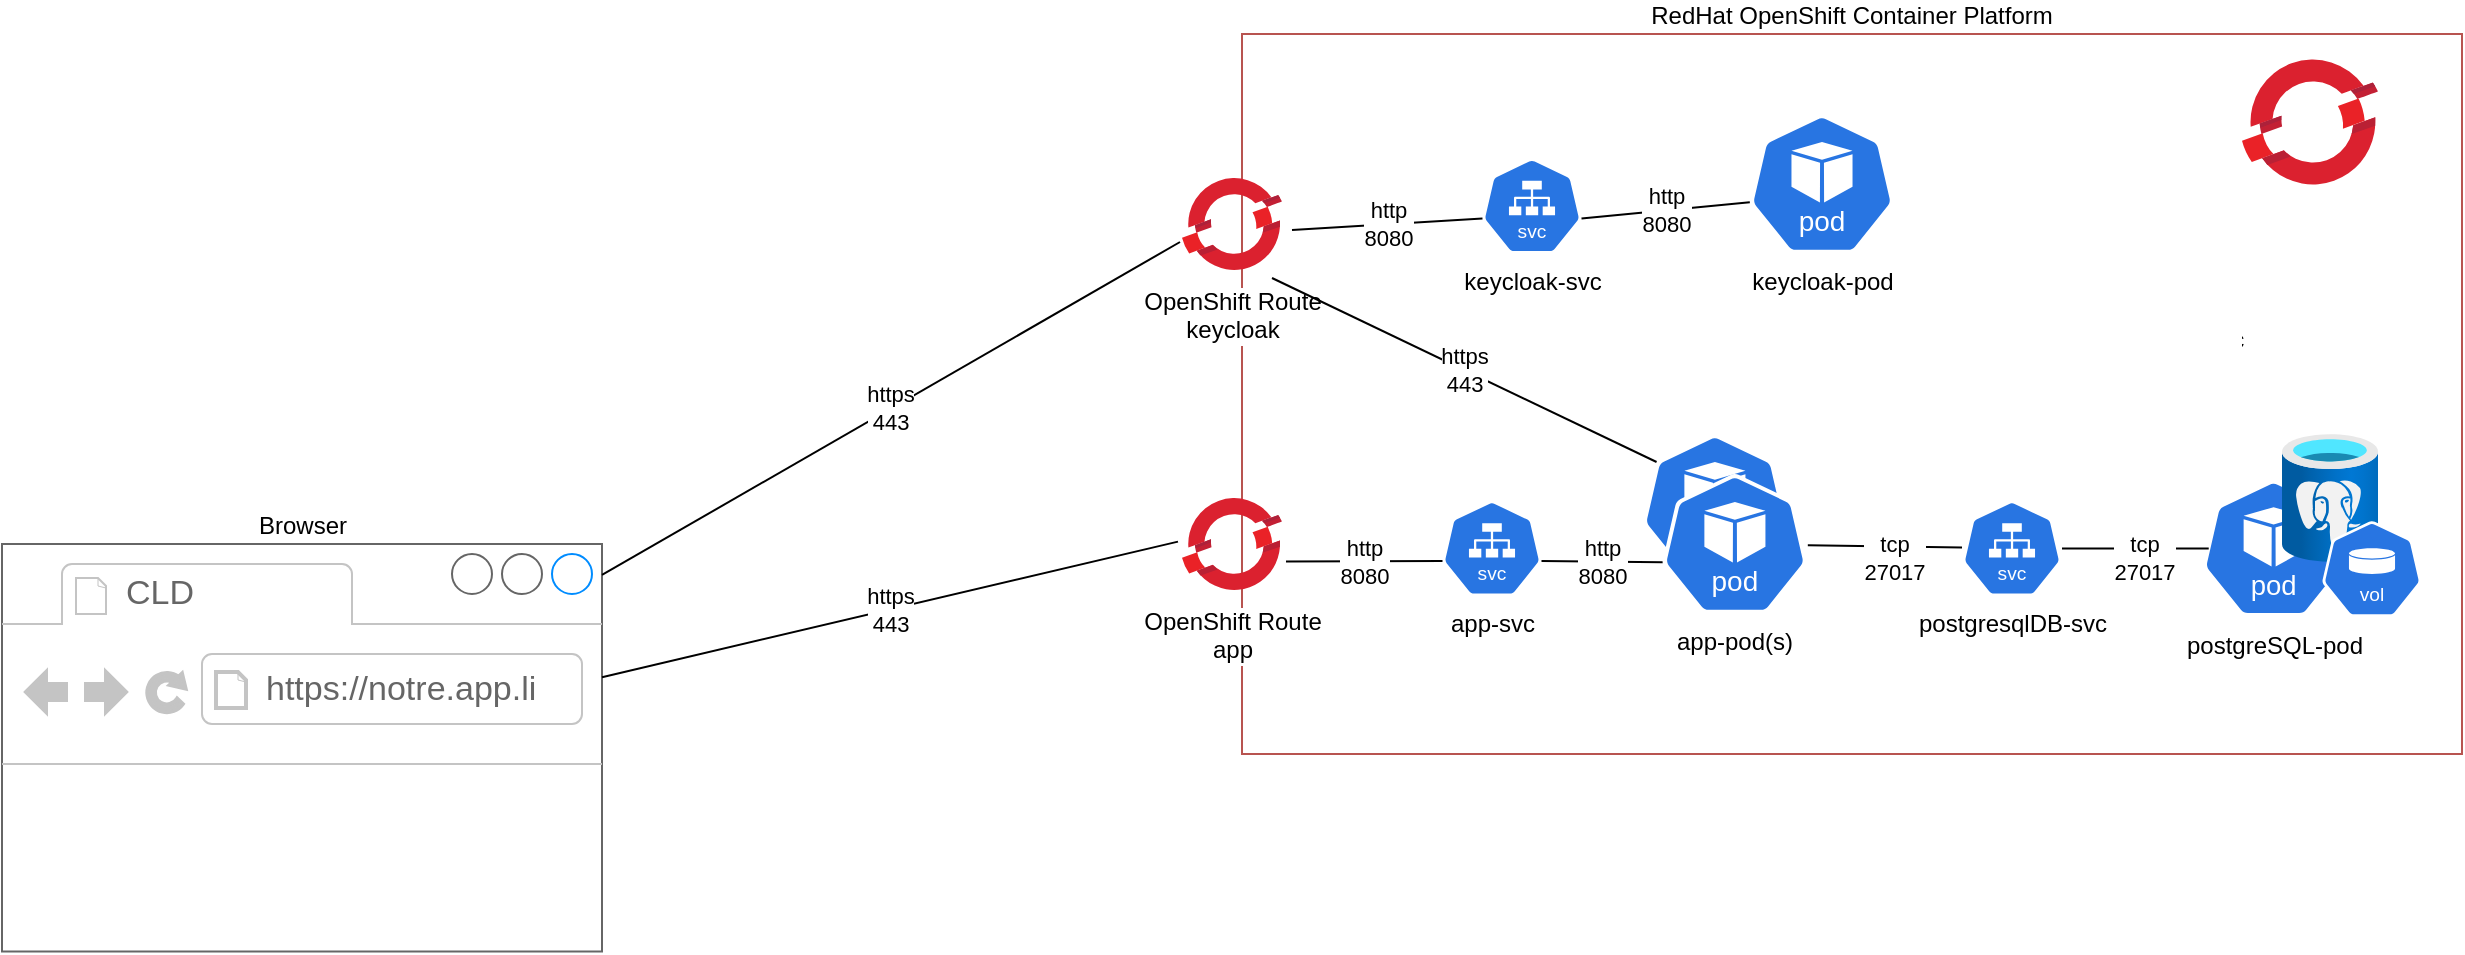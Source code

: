 <mxfile version="24.4.6" type="github">
  <diagram name="Page-1" id="197159a0-c6a4-9194-75a8-e4174976684c">
    <mxGraphModel dx="1434" dy="759" grid="1" gridSize="10" guides="1" tooltips="1" connect="1" arrows="1" fold="1" page="1" pageScale="1.5" pageWidth="1169" pageHeight="826" background="none" math="0" shadow="0">
      <root>
        <mxCell id="0" style=";html=1;" />
        <mxCell id="1" style=";html=1;" parent="0" />
        <mxCell id="bUOJ_VPWDClfyEDVL0uz-1" value="&lt;div&gt;RedHat OpenShift Container Platform&lt;/div&gt;" style="rounded=0;whiteSpace=wrap;html=1;labelPosition=center;verticalLabelPosition=top;align=center;verticalAlign=bottom;fillColor=none;strokeColor=#b85450;" parent="1" vertex="1">
          <mxGeometry x="800" y="520" width="610" height="360" as="geometry" />
        </mxCell>
        <mxCell id="bUOJ_VPWDClfyEDVL0uz-2" value="" style="image;aspect=fixed;html=1;points=[];align=center;fontSize=12;image=img/lib/azure2/containers/Azure_Red_Hat_OpenShift.svg;" parent="1" vertex="1">
          <mxGeometry x="1300" y="530" width="68" height="68" as="geometry" />
        </mxCell>
        <mxCell id="bUOJ_VPWDClfyEDVL0uz-3" value="keycloak-pod" style="aspect=fixed;sketch=0;html=1;dashed=0;whitespace=wrap;verticalLabelPosition=bottom;verticalAlign=top;fillColor=#2875E2;strokeColor=#ffffff;points=[[0.005,0.63,0],[0.1,0.2,0],[0.9,0.2,0],[0.5,0,0],[0.995,0.63,0],[0.72,0.99,0],[0.5,1,0],[0.28,0.99,0]];shape=mxgraph.kubernetes.icon2;kubernetesLabel=1;prIcon=pod" parent="1" vertex="1">
          <mxGeometry x="1053.54" y="560" width="72.92" height="70" as="geometry" />
        </mxCell>
        <mxCell id="bUOJ_VPWDClfyEDVL0uz-12" value="&lt;div&gt;app-svc&lt;/div&gt;" style="aspect=fixed;sketch=0;html=1;dashed=0;whitespace=wrap;verticalLabelPosition=bottom;verticalAlign=top;fillColor=#2875E2;strokeColor=#ffffff;points=[[0.005,0.63,0],[0.1,0.2,0],[0.9,0.2,0],[0.5,0,0],[0.995,0.63,0],[0.72,0.99,0],[0.5,1,0],[0.28,0.99,0]];shape=mxgraph.kubernetes.icon2;kubernetesLabel=1;prIcon=svc" parent="1" vertex="1">
          <mxGeometry x="900" y="753.2" width="50" height="48" as="geometry" />
        </mxCell>
        <mxCell id="bUOJ_VPWDClfyEDVL0uz-15" value="OpenShift Route&lt;br&gt;app" style="image;aspect=fixed;html=1;points=[];align=center;fontSize=12;image=img/lib/azure2/containers/Azure_Red_Hat_OpenShift.svg;" parent="1" vertex="1">
          <mxGeometry x="770" y="750" width="50" height="50" as="geometry" />
        </mxCell>
        <mxCell id="bUOJ_VPWDClfyEDVL0uz-17" value="Browser" style="strokeWidth=1;shadow=0;dashed=0;align=center;html=1;shape=mxgraph.mockup.containers.browserWindow;rSize=0;strokeColor=#666666;strokeColor2=#008cff;strokeColor3=#c4c4c4;mainText=,;recursiveResize=0;labelPosition=center;verticalLabelPosition=top;verticalAlign=bottom;" parent="1" vertex="1">
          <mxGeometry x="180" y="775" width="300" height="203.8" as="geometry" />
        </mxCell>
        <mxCell id="bUOJ_VPWDClfyEDVL0uz-18" value="CLD" style="strokeWidth=1;shadow=0;dashed=0;align=center;html=1;shape=mxgraph.mockup.containers.anchor;fontSize=17;fontColor=#666666;align=left;whiteSpace=wrap;" parent="bUOJ_VPWDClfyEDVL0uz-17" vertex="1">
          <mxGeometry x="60" y="12" width="100" height="26" as="geometry" />
        </mxCell>
        <mxCell id="bUOJ_VPWDClfyEDVL0uz-19" value="https://notre.app.li" style="strokeWidth=1;shadow=0;dashed=0;align=center;html=1;shape=mxgraph.mockup.containers.anchor;rSize=0;fontSize=17;fontColor=#666666;align=left;" parent="bUOJ_VPWDClfyEDVL0uz-17" vertex="1">
          <mxGeometry x="130" y="60" width="150" height="26" as="geometry" />
        </mxCell>
        <mxCell id="bUOJ_VPWDClfyEDVL0uz-23" value="https&lt;br&gt;443" style="endArrow=none;html=1;rounded=0;exitX=-0.04;exitY=0.476;exitDx=0;exitDy=0;exitPerimeter=0;" parent="1" source="bUOJ_VPWDClfyEDVL0uz-15" target="bUOJ_VPWDClfyEDVL0uz-17" edge="1">
          <mxGeometry width="50" height="50" relative="1" as="geometry">
            <mxPoint x="850" y="810" as="sourcePoint" />
            <mxPoint x="900" y="760" as="targetPoint" />
          </mxGeometry>
        </mxCell>
        <mxCell id="bUOJ_VPWDClfyEDVL0uz-24" value="http&lt;br&gt;8080" style="endArrow=none;html=1;rounded=0;exitX=0.005;exitY=0.63;exitDx=0;exitDy=0;exitPerimeter=0;entryX=1.04;entryY=0.676;entryDx=0;entryDy=0;entryPerimeter=0;" parent="1" source="bUOJ_VPWDClfyEDVL0uz-12" target="bUOJ_VPWDClfyEDVL0uz-15" edge="1">
          <mxGeometry x="-0.003" width="50" height="50" relative="1" as="geometry">
            <mxPoint x="688" y="1049" as="sourcePoint" />
            <mxPoint x="330" y="960" as="targetPoint" />
            <mxPoint as="offset" />
          </mxGeometry>
        </mxCell>
        <mxCell id="bUOJ_VPWDClfyEDVL0uz-29" value="http&lt;br&gt;8080" style="endArrow=none;html=1;rounded=0;exitX=0.005;exitY=0.63;exitDx=0;exitDy=0;exitPerimeter=0;entryX=0.995;entryY=0.63;entryDx=0;entryDy=0;entryPerimeter=0;" parent="1" source="bUOJ_VPWDClfyEDVL0uz-4" target="bUOJ_VPWDClfyEDVL0uz-12" edge="1">
          <mxGeometry width="50" height="50" relative="1" as="geometry">
            <mxPoint x="998" y="850" as="sourcePoint" />
            <mxPoint x="920" y="852" as="targetPoint" />
          </mxGeometry>
        </mxCell>
        <mxCell id="bUOJ_VPWDClfyEDVL0uz-33" value="&lt;div&gt;&lt;br&gt;&lt;/div&gt;" style="aspect=fixed;sketch=0;html=1;dashed=0;whitespace=wrap;verticalLabelPosition=bottom;verticalAlign=top;fillColor=#2875E2;strokeColor=#ffffff;points=[[0.005,0.63,0],[0.1,0.2,0],[0.9,0.2,0],[0.5,0,0],[0.995,0.63,0],[0.72,0.99,0],[0.5,1,0],[0.28,0.99,0]];shape=mxgraph.kubernetes.icon2;kubernetesLabel=1;prIcon=pod" parent="1" vertex="1">
          <mxGeometry x="1000" y="720" width="72.91" height="70" as="geometry" />
        </mxCell>
        <mxCell id="bUOJ_VPWDClfyEDVL0uz-4" value="&lt;div&gt;app-pod(s)&lt;/div&gt;" style="aspect=fixed;sketch=0;html=1;dashed=0;whitespace=wrap;verticalLabelPosition=bottom;verticalAlign=top;fillColor=#2875E2;strokeColor=#ffffff;points=[[0.005,0.63,0],[0.1,0.2,0],[0.9,0.2,0],[0.5,0,0],[0.995,0.63,0],[0.72,0.99,0],[0.5,1,0],[0.28,0.99,0]];shape=mxgraph.kubernetes.icon2;kubernetesLabel=1;prIcon=pod" parent="1" vertex="1">
          <mxGeometry x="1010" y="740" width="72.91" height="70" as="geometry" />
        </mxCell>
        <mxCell id="qOma7RcPHYg1zwben9A7-1" value="OpenShift Route&lt;br&gt;&lt;div&gt;keycloak&lt;/div&gt;" style="image;aspect=fixed;html=1;points=[];align=center;fontSize=12;image=img/lib/azure2/containers/Azure_Red_Hat_OpenShift.svg;" parent="1" vertex="1">
          <mxGeometry x="770" y="590" width="50" height="50" as="geometry" />
        </mxCell>
        <mxCell id="qOma7RcPHYg1zwben9A7-3" value="https&lt;br&gt;443" style="endArrow=none;html=1;rounded=0;exitX=-0.02;exitY=0.68;exitDx=0;exitDy=0;exitPerimeter=0;" parent="1" source="qOma7RcPHYg1zwben9A7-1" target="bUOJ_VPWDClfyEDVL0uz-17" edge="1">
          <mxGeometry width="50" height="50" relative="1" as="geometry">
            <mxPoint x="778" y="784" as="sourcePoint" />
            <mxPoint x="490" y="852" as="targetPoint" />
          </mxGeometry>
        </mxCell>
        <mxCell id="qOma7RcPHYg1zwben9A7-4" value="keycloak-svc" style="aspect=fixed;sketch=0;html=1;dashed=0;whitespace=wrap;verticalLabelPosition=bottom;verticalAlign=top;fillColor=#2875E2;strokeColor=#ffffff;points=[[0.005,0.63,0],[0.1,0.2,0],[0.9,0.2,0],[0.5,0,0],[0.995,0.63,0],[0.72,0.99,0],[0.5,1,0],[0.28,0.99,0]];shape=mxgraph.kubernetes.icon2;kubernetesLabel=1;prIcon=svc" parent="1" vertex="1">
          <mxGeometry x="920" y="582" width="50" height="48" as="geometry" />
        </mxCell>
        <mxCell id="qOma7RcPHYg1zwben9A7-5" value="http&lt;br&gt;8080" style="endArrow=none;html=1;rounded=0;exitX=0.005;exitY=0.63;exitDx=0;exitDy=0;exitPerimeter=0;entryX=0.995;entryY=0.63;entryDx=0;entryDy=0;entryPerimeter=0;" parent="1" source="bUOJ_VPWDClfyEDVL0uz-3" target="qOma7RcPHYg1zwben9A7-4" edge="1">
          <mxGeometry width="50" height="50" relative="1" as="geometry">
            <mxPoint x="1040" y="606.5" as="sourcePoint" />
            <mxPoint x="980" y="605.5" as="targetPoint" />
          </mxGeometry>
        </mxCell>
        <mxCell id="qOma7RcPHYg1zwben9A7-6" value="http&lt;br&gt;8080" style="endArrow=none;html=1;rounded=0;exitX=0.005;exitY=0.63;exitDx=0;exitDy=0;exitPerimeter=0;entryX=1.1;entryY=0.56;entryDx=0;entryDy=0;entryPerimeter=0;" parent="1" source="qOma7RcPHYg1zwben9A7-4" target="qOma7RcPHYg1zwben9A7-1" edge="1">
          <mxGeometry x="-0.003" width="50" height="50" relative="1" as="geometry">
            <mxPoint x="910" y="793" as="sourcePoint" />
            <mxPoint x="832" y="794" as="targetPoint" />
            <mxPoint as="offset" />
          </mxGeometry>
        </mxCell>
        <mxCell id="qOma7RcPHYg1zwben9A7-7" value="https&lt;br&gt;443" style="endArrow=none;html=1;rounded=0;exitX=0.9;exitY=1.04;exitDx=0;exitDy=0;exitPerimeter=0;entryX=0.1;entryY=0.2;entryDx=0;entryDy=0;entryPerimeter=0;" parent="1" source="qOma7RcPHYg1zwben9A7-1" target="bUOJ_VPWDClfyEDVL0uz-33" edge="1">
          <mxGeometry width="50" height="50" relative="1" as="geometry">
            <mxPoint x="779" y="634" as="sourcePoint" />
            <mxPoint x="490" y="800" as="targetPoint" />
          </mxGeometry>
        </mxCell>
        <mxCell id="J31OWuKhVoPTrz1gxMmf-3" value="" style="shape=image;html=1;verticalAlign=top;verticalLabelPosition=bottom;labelBackgroundColor=#ffffff;imageAspect=0;aspect=fixed;image=https://cdn0.iconfinder.com/data/icons/long-shadow-web-icons/512/nodejs-128.png" parent="1" vertex="1">
          <mxGeometry x="1062.5" y="700" width="55" height="55" as="geometry" />
        </mxCell>
        <mxCell id="J31OWuKhVoPTrz1gxMmf-13" style="edgeStyle=orthogonalEdgeStyle;rounded=0;orthogonalLoop=1;jettySize=auto;html=1;exitX=0.5;exitY=1;exitDx=0;exitDy=0;" parent="1" source="bUOJ_VPWDClfyEDVL0uz-1" target="bUOJ_VPWDClfyEDVL0uz-1" edge="1">
          <mxGeometry relative="1" as="geometry" />
        </mxCell>
        <mxCell id="J31OWuKhVoPTrz1gxMmf-14" value="" style="shape=image;imageAspect=0;aspect=fixed;verticalLabelPosition=bottom;verticalAlign=top;image=https://static-00.iconduck.com/assets.00/keycloak-icon-2048x2048-5ge904so.png;" parent="1" vertex="1">
          <mxGeometry x="1100" y="530" width="60" height="60" as="geometry" />
        </mxCell>
        <mxCell id="J31OWuKhVoPTrz1gxMmf-18" value="&lt;div&gt;postgreSQL-pod&lt;/div&gt;" style="aspect=fixed;sketch=0;html=1;dashed=0;whitespace=wrap;verticalLabelPosition=bottom;verticalAlign=top;fillColor=#2875E2;strokeColor=#ffffff;points=[[0.005,0.63,0],[0.1,0.2,0],[0.9,0.2,0],[0.5,0,0],[0.995,0.63,0],[0.72,0.99,0],[0.5,1,0],[0.28,0.99,0]];shape=mxgraph.kubernetes.icon2;kubernetesLabel=1;prIcon=pod" parent="1" vertex="1">
          <mxGeometry x="1280" y="742.82" width="71.61" height="68.75" as="geometry" />
        </mxCell>
        <mxCell id="J31OWuKhVoPTrz1gxMmf-19" value="" style="image;aspect=fixed;html=1;points=[];align=center;fontSize=12;image=img/lib/azure2/databases/Azure_Database_PostgreSQL_Server.svg;" parent="1" vertex="1">
          <mxGeometry x="1320" y="720" width="48" height="64" as="geometry" />
        </mxCell>
        <mxCell id="J31OWuKhVoPTrz1gxMmf-21" value="postgresql&lt;span style=&quot;background-color: initial;&quot;&gt;DB-svc&lt;/span&gt;" style="aspect=fixed;sketch=0;html=1;dashed=0;whitespace=wrap;verticalLabelPosition=bottom;verticalAlign=top;fillColor=#2875E2;strokeColor=#ffffff;points=[[0.005,0.63,0],[0.1,0.2,0],[0.9,0.2,0],[0.5,0,0],[0.995,0.63,0],[0.72,0.99,0],[0.5,1,0],[0.28,0.99,0]];shape=mxgraph.kubernetes.icon2;kubernetesLabel=1;prIcon=svc" parent="1" vertex="1">
          <mxGeometry x="1160" y="753.2" width="50" height="48" as="geometry" />
        </mxCell>
        <mxCell id="J31OWuKhVoPTrz1gxMmf-22" value="" style="endArrow=none;html=1;rounded=0;" parent="1" source="J31OWuKhVoPTrz1gxMmf-21" target="bUOJ_VPWDClfyEDVL0uz-4" edge="1">
          <mxGeometry width="50" height="50" relative="1" as="geometry">
            <mxPoint x="1198.45" y="852" as="sourcePoint" />
            <mxPoint x="1071.45" y="850" as="targetPoint" />
          </mxGeometry>
        </mxCell>
        <mxCell id="J31OWuKhVoPTrz1gxMmf-23" value="&lt;div&gt;tcp&lt;br&gt;27017&lt;/div&gt;" style="edgeLabel;html=1;align=center;verticalAlign=middle;resizable=0;points=[];" parent="J31OWuKhVoPTrz1gxMmf-22" vertex="1" connectable="0">
          <mxGeometry x="-0.118" y="5" relative="1" as="geometry">
            <mxPoint as="offset" />
          </mxGeometry>
        </mxCell>
        <mxCell id="J31OWuKhVoPTrz1gxMmf-24" value="" style="endArrow=none;html=1;rounded=0;exitX=0.047;exitY=0.5;exitDx=0;exitDy=0;exitPerimeter=0;" parent="1" source="J31OWuKhVoPTrz1gxMmf-18" target="J31OWuKhVoPTrz1gxMmf-21" edge="1">
          <mxGeometry width="50" height="50" relative="1" as="geometry">
            <mxPoint x="1240" y="790" as="sourcePoint" />
            <mxPoint x="1236" y="877" as="targetPoint" />
          </mxGeometry>
        </mxCell>
        <mxCell id="J31OWuKhVoPTrz1gxMmf-25" value="&lt;div&gt;tcp&lt;br&gt;27017&lt;/div&gt;" style="edgeLabel;html=1;align=center;verticalAlign=middle;resizable=0;points=[];" parent="J31OWuKhVoPTrz1gxMmf-24" vertex="1" connectable="0">
          <mxGeometry x="-0.118" y="5" relative="1" as="geometry">
            <mxPoint as="offset" />
          </mxGeometry>
        </mxCell>
        <mxCell id="J31OWuKhVoPTrz1gxMmf-27" value="" style="group" parent="1" vertex="1" connectable="0">
          <mxGeometry x="1240" y="650" width="18" height="10" as="geometry" />
        </mxCell>
        <mxCell id="bUOJ_VPWDClfyEDVL0uz-5" value="mongoDB-pod" style="aspect=fixed;sketch=0;html=1;dashed=0;whitespace=wrap;verticalLabelPosition=bottom;verticalAlign=top;fillColor=#2875E2;strokeColor=#ffffff;points=[[0.005,0.63,0],[0.1,0.2,0],[0.9,0.2,0],[0.5,0,0],[0.995,0.63,0],[0.72,0.99,0],[0.5,1,0],[0.28,0.99,0]];shape=mxgraph.kubernetes.icon2;kubernetesLabel=1;prIcon=pod" parent="J31OWuKhVoPTrz1gxMmf-27" vertex="1">
          <mxGeometry x="12.081" y="1.923" width="0.618" height="0.593" as="geometry" />
        </mxCell>
        <mxCell id="bUOJ_VPWDClfyEDVL0uz-13" value="Postgresql&lt;span style=&quot;background-color: initial;&quot;&gt;DB-svc&lt;/span&gt;" style="aspect=fixed;sketch=0;html=1;dashed=0;whitespace=wrap;verticalLabelPosition=bottom;verticalAlign=top;fillColor=#2875E2;strokeColor=#ffffff;points=[[0.005,0.63,0],[0.1,0.2,0],[0.9,0.2,0],[0.5,0,0],[0.995,0.63,0],[0.72,0.99,0],[0.5,1,0],[0.28,0.99,0]];shape=mxgraph.kubernetes.icon2;kubernetesLabel=1;prIcon=svc" parent="J31OWuKhVoPTrz1gxMmf-27" vertex="1">
          <mxGeometry x="12.733" y="8.154" width="0.431" height="0.414" as="geometry" />
        </mxCell>
        <mxCell id="bUOJ_VPWDClfyEDVL0uz-27" value="" style="endArrow=none;html=1;rounded=0;exitX=0.005;exitY=0.63;exitDx=0;exitDy=0;exitPerimeter=0;entryX=0.25;entryY=1;entryDx=0;entryDy=0;" parent="J31OWuKhVoPTrz1gxMmf-27" source="bUOJ_VPWDClfyEDVL0uz-13" target="J31OWuKhVoPTrz1gxMmf-9" edge="1">
          <mxGeometry width="50" height="50" relative="1" as="geometry">
            <mxPoint x="9.725" y="-4.646" as="sourcePoint" />
            <mxPoint x="5.013" y="-4.569" as="targetPoint" />
          </mxGeometry>
        </mxCell>
        <mxCell id="bUOJ_VPWDClfyEDVL0uz-28" value="&lt;div&gt;tcp&lt;br&gt;27017&lt;/div&gt;" style="edgeLabel;html=1;align=center;verticalAlign=middle;resizable=0;points=[];" parent="bUOJ_VPWDClfyEDVL0uz-27" vertex="1" connectable="0">
          <mxGeometry x="-0.118" y="5" relative="1" as="geometry">
            <mxPoint as="offset" />
          </mxGeometry>
        </mxCell>
        <mxCell id="bUOJ_VPWDClfyEDVL0uz-31" value="" style="endArrow=none;html=1;rounded=0;entryX=0.5;entryY=0;entryDx=0;entryDy=0;entryPerimeter=0;" parent="J31OWuKhVoPTrz1gxMmf-27" source="bUOJ_VPWDClfyEDVL0uz-5" target="bUOJ_VPWDClfyEDVL0uz-13" edge="1">
          <mxGeometry width="50" height="50" relative="1" as="geometry">
            <mxPoint x="15.705" y="-6.462" as="sourcePoint" />
            <mxPoint x="10.389" y="-6.538" as="targetPoint" />
          </mxGeometry>
        </mxCell>
        <mxCell id="bUOJ_VPWDClfyEDVL0uz-32" value="&lt;div&gt;tcp&lt;br&gt;27017&lt;/div&gt;" style="edgeLabel;html=1;align=center;verticalAlign=middle;resizable=0;points=[];" parent="bUOJ_VPWDClfyEDVL0uz-31" vertex="1" connectable="0">
          <mxGeometry x="-0.118" y="5" relative="1" as="geometry">
            <mxPoint as="offset" />
          </mxGeometry>
        </mxCell>
        <mxCell id="J31OWuKhVoPTrz1gxMmf-2" value="" style="image;aspect=fixed;html=1;points=[];align=center;fontSize=12;image=img/lib/azure2/databases/Azure_Database_PostgreSQL_Server.svg;" parent="J31OWuKhVoPTrz1gxMmf-27" vertex="1">
          <mxGeometry x="15.101" y="0.385" width="0.414" height="0.552" as="geometry" />
        </mxCell>
        <mxCell id="J31OWuKhVoPTrz1gxMmf-4" value="vault-svc&lt;div&gt;&lt;br&gt;&lt;/div&gt;" style="aspect=fixed;sketch=0;html=1;dashed=0;whitespace=wrap;verticalLabelPosition=bottom;verticalAlign=top;fillColor=#2875E2;strokeColor=#ffffff;points=[[0.005,0.63,0],[0.1,0.2,0],[0.9,0.2,0],[0.5,0,0],[0.995,0.63,0],[0.72,0.99,0],[0.5,1,0],[0.28,0.99,0]];shape=mxgraph.kubernetes.icon2;kubernetesLabel=1;prIcon=svc" parent="J31OWuKhVoPTrz1gxMmf-27" vertex="1">
          <mxGeometry x="1.9" y="1.185" width="0.431" height="0.414" as="geometry" />
        </mxCell>
        <mxCell id="J31OWuKhVoPTrz1gxMmf-5" value="https&lt;br&gt;443" style="endArrow=none;html=1;rounded=0;" parent="J31OWuKhVoPTrz1gxMmf-27" source="J31OWuKhVoPTrz1gxMmf-4" edge="1">
          <mxGeometry x="-0.083" y="-1" width="50" height="50" relative="1" as="geometry">
            <mxPoint x="5.524" y="-0.365" as="sourcePoint" />
            <mxPoint as="targetPoint" />
            <mxPoint as="offset" />
          </mxGeometry>
        </mxCell>
        <mxCell id="J31OWuKhVoPTrz1gxMmf-6" value="vault&lt;span style=&quot;background-color: initial;&quot;&gt;-pod&lt;/span&gt;" style="aspect=fixed;sketch=0;html=1;dashed=0;whitespace=wrap;verticalLabelPosition=bottom;verticalAlign=top;fillColor=#2875E2;strokeColor=#ffffff;points=[[0.005,0.63,0],[0.1,0.2,0],[0.9,0.2,0],[0.5,0,0],[0.995,0.63,0],[0.72,0.99,0],[0.5,1,0],[0.28,0.99,0]];shape=mxgraph.kubernetes.icon2;kubernetesLabel=1;prIcon=pod" parent="J31OWuKhVoPTrz1gxMmf-27" vertex="1">
          <mxGeometry x="1.207" y="7.308" width="0.629" height="0.604" as="geometry" />
        </mxCell>
        <mxCell id="J31OWuKhVoPTrz1gxMmf-7" value="http&amp;nbsp;&lt;div&gt;8200&lt;/div&gt;" style="endArrow=none;html=1;rounded=0;" parent="J31OWuKhVoPTrz1gxMmf-27" edge="1">
          <mxGeometry x="-0.091" y="-1" width="50" height="50" relative="1" as="geometry">
            <mxPoint x="3.38" y="7.685" as="sourcePoint" />
            <mxPoint x="3.38" y="3.031" as="targetPoint" />
            <mxPoint as="offset" />
          </mxGeometry>
        </mxCell>
        <mxCell id="J31OWuKhVoPTrz1gxMmf-9" value="" style="shape=image;imageAspect=0;aspect=fixed;verticalLabelPosition=bottom;verticalAlign=top;image=https://www.drupal.org/files/project-images/Vault_VerticalLogo_FullColor_2_0.png;" parent="J31OWuKhVoPTrz1gxMmf-27" vertex="1">
          <mxGeometry x="3.838" y="6.154" width="0.692" height="0.69" as="geometry" />
        </mxCell>
        <mxCell id="J31OWuKhVoPTrz1gxMmf-17" value="" style="whiteSpace=wrap;html=1;aspect=fixed;strokeColor=none;" parent="1" vertex="1">
          <mxGeometry x="1200" y="620" width="100" height="100" as="geometry" />
        </mxCell>
        <mxCell id="9aLUhhCUSaN_rVCLrQgb-1" value="" style="aspect=fixed;sketch=0;html=1;dashed=0;whitespace=wrap;verticalLabelPosition=bottom;verticalAlign=top;fillColor=#2875E2;strokeColor=#ffffff;points=[[0.005,0.63,0],[0.1,0.2,0],[0.9,0.2,0],[0.5,0,0],[0.995,0.63,0],[0.72,0.99,0],[0.5,1,0],[0.28,0.99,0]];shape=mxgraph.kubernetes.icon2;kubernetesLabel=1;prIcon=vol" vertex="1" parent="1">
          <mxGeometry x="1340" y="763.57" width="50" height="48" as="geometry" />
        </mxCell>
      </root>
    </mxGraphModel>
  </diagram>
</mxfile>
